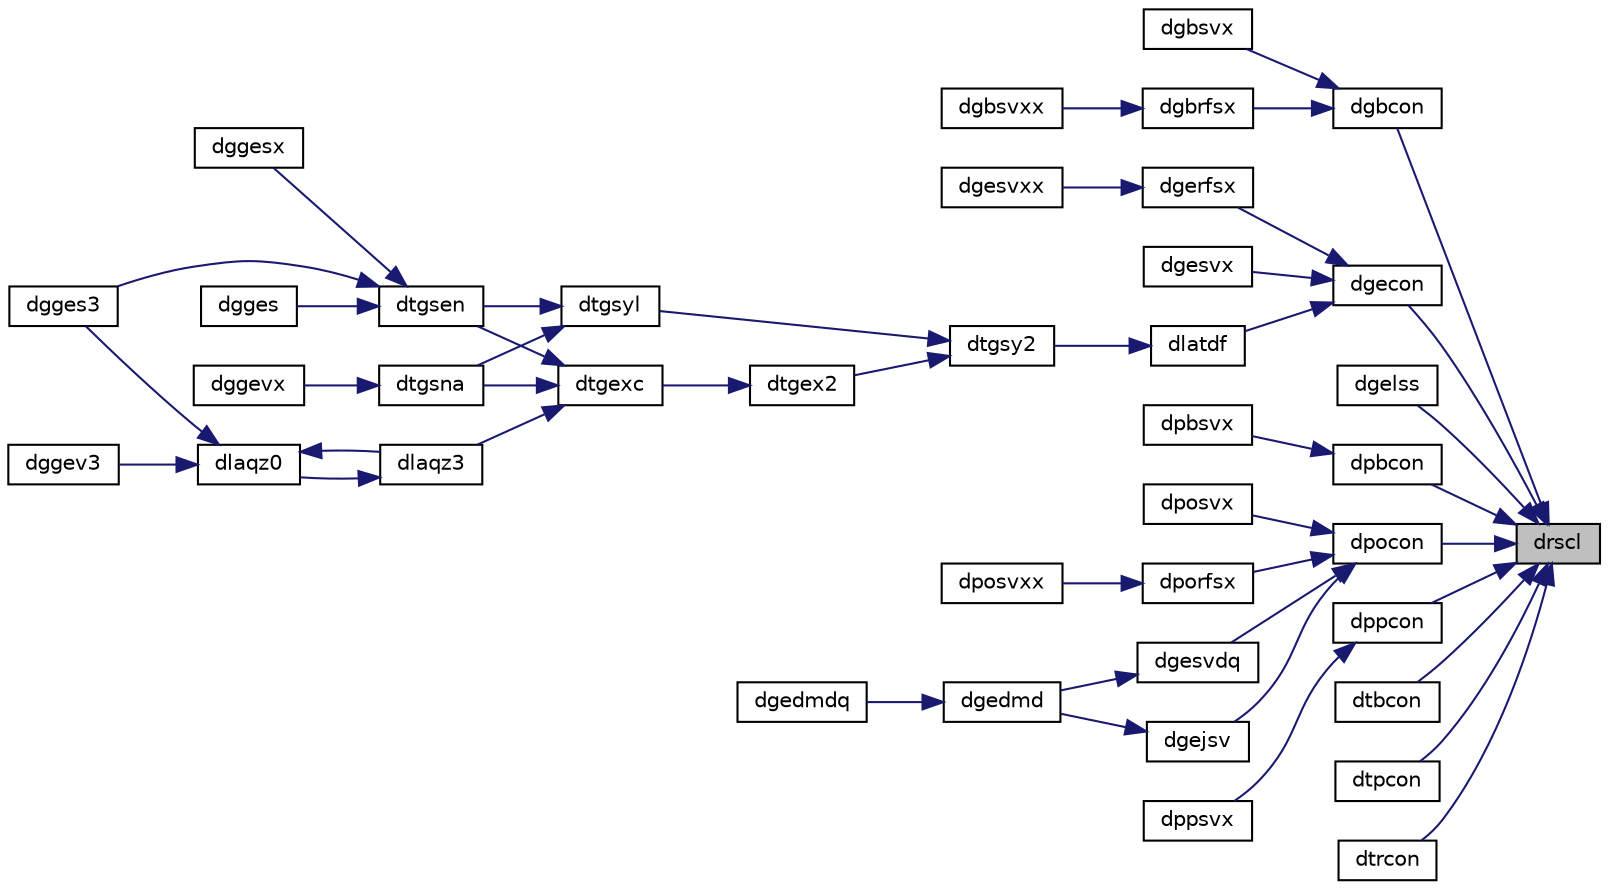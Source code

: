 digraph "drscl"
{
 // LATEX_PDF_SIZE
  edge [fontname="Helvetica",fontsize="10",labelfontname="Helvetica",labelfontsize="10"];
  node [fontname="Helvetica",fontsize="10",shape=record];
  rankdir="RL";
  Node1 [label="drscl",height=0.2,width=0.4,color="black", fillcolor="grey75", style="filled", fontcolor="black",tooltip="DRSCL multiplies a vector by the reciprocal of a real scalar."];
  Node1 -> Node2 [dir="back",color="midnightblue",fontsize="10",style="solid",fontname="Helvetica"];
  Node2 [label="dgbcon",height=0.2,width=0.4,color="black", fillcolor="white", style="filled",URL="$dgbcon_8f.html#ac5177acc7bb06382c90e88f12ed784ff",tooltip="DGBCON"];
  Node2 -> Node3 [dir="back",color="midnightblue",fontsize="10",style="solid",fontname="Helvetica"];
  Node3 [label="dgbrfsx",height=0.2,width=0.4,color="black", fillcolor="white", style="filled",URL="$dgbrfsx_8f.html#ab44677451338eb1a966f510ca0a38d1c",tooltip="DGBRFSX"];
  Node3 -> Node4 [dir="back",color="midnightblue",fontsize="10",style="solid",fontname="Helvetica"];
  Node4 [label="dgbsvxx",height=0.2,width=0.4,color="black", fillcolor="white", style="filled",URL="$dgbsvxx_8f.html#a75860f1c9556e1b735418bb8f9329317",tooltip="DGBSVXX computes the solution to system of linear equations A * X = B for GB matrices"];
  Node2 -> Node5 [dir="back",color="midnightblue",fontsize="10",style="solid",fontname="Helvetica"];
  Node5 [label="dgbsvx",height=0.2,width=0.4,color="black", fillcolor="white", style="filled",URL="$dgbsvx_8f.html#a5635d8f59dd5ccf4ff36868ecdc20a11",tooltip="DGBSVX computes the solution to system of linear equations A * X = B for GB matrices"];
  Node1 -> Node6 [dir="back",color="midnightblue",fontsize="10",style="solid",fontname="Helvetica"];
  Node6 [label="dgecon",height=0.2,width=0.4,color="black", fillcolor="white", style="filled",URL="$dgecon_8f.html#a188b8d30443d14b1a3f7f8331d87ae60",tooltip="DGECON"];
  Node6 -> Node7 [dir="back",color="midnightblue",fontsize="10",style="solid",fontname="Helvetica"];
  Node7 [label="dgerfsx",height=0.2,width=0.4,color="black", fillcolor="white", style="filled",URL="$dgerfsx_8f.html#ae60113eba7a360d9c92cc2b627e0c5d2",tooltip="DGERFSX"];
  Node7 -> Node8 [dir="back",color="midnightblue",fontsize="10",style="solid",fontname="Helvetica"];
  Node8 [label="dgesvxx",height=0.2,width=0.4,color="black", fillcolor="white", style="filled",URL="$dgesvxx_8f.html#a3fed1dc691d07f1e81a049016fe0b67b",tooltip="DGESVXX computes the solution to system of linear equations A * X = B for GE matrices"];
  Node6 -> Node9 [dir="back",color="midnightblue",fontsize="10",style="solid",fontname="Helvetica"];
  Node9 [label="dgesvx",height=0.2,width=0.4,color="black", fillcolor="white", style="filled",URL="$dgesvx_8f.html#a9d90ccf6e340cacd08b7bbbb502ceb21",tooltip="DGESVX computes the solution to system of linear equations A * X = B for GE matrices"];
  Node6 -> Node10 [dir="back",color="midnightblue",fontsize="10",style="solid",fontname="Helvetica"];
  Node10 [label="dlatdf",height=0.2,width=0.4,color="black", fillcolor="white", style="filled",URL="$dlatdf_8f.html#a2744c0a54e6012d58fb4eefb75f48c65",tooltip="DLATDF uses the LU factorization of the n-by-n matrix computed by sgetc2 and computes a contribution ..."];
  Node10 -> Node11 [dir="back",color="midnightblue",fontsize="10",style="solid",fontname="Helvetica"];
  Node11 [label="dtgsy2",height=0.2,width=0.4,color="black", fillcolor="white", style="filled",URL="$dtgsy2_8f.html#aa6de4c854b216a9afb2f6d00eaaa3b45",tooltip="DTGSY2 solves the generalized Sylvester equation (unblocked algorithm)."];
  Node11 -> Node12 [dir="back",color="midnightblue",fontsize="10",style="solid",fontname="Helvetica"];
  Node12 [label="dtgex2",height=0.2,width=0.4,color="black", fillcolor="white", style="filled",URL="$dtgex2_8f.html#aa3c93490c68259c80285d72cb61cbd99",tooltip="DTGEX2 swaps adjacent diagonal blocks in an upper (quasi) triangular matrix pair by an orthogonal equ..."];
  Node12 -> Node13 [dir="back",color="midnightblue",fontsize="10",style="solid",fontname="Helvetica"];
  Node13 [label="dtgexc",height=0.2,width=0.4,color="black", fillcolor="white", style="filled",URL="$dtgexc_8f.html#a2510d68d70194719d570cbcfe24b3e74",tooltip="DTGEXC"];
  Node13 -> Node14 [dir="back",color="midnightblue",fontsize="10",style="solid",fontname="Helvetica"];
  Node14 [label="dlaqz3",height=0.2,width=0.4,color="black", fillcolor="white", style="filled",URL="$dlaqz3_8f.html#a9214b3b765a89d0b3fd6a08b6ec56d0f",tooltip="DLAQZ3"];
  Node14 -> Node15 [dir="back",color="midnightblue",fontsize="10",style="solid",fontname="Helvetica"];
  Node15 [label="dlaqz0",height=0.2,width=0.4,color="black", fillcolor="white", style="filled",URL="$dlaqz0_8f.html#a64ae394c770b6fbb30c1d6d6727d003c",tooltip="DLAQZ0"];
  Node15 -> Node16 [dir="back",color="midnightblue",fontsize="10",style="solid",fontname="Helvetica"];
  Node16 [label="dgges3",height=0.2,width=0.4,color="black", fillcolor="white", style="filled",URL="$dgges3_8f.html#a3903b5dcbc186bcc5b2db0604331dbb6",tooltip="DGGES3 computes the eigenvalues, the Schur form, and, optionally, the matrix of Schur vectors for GE ..."];
  Node15 -> Node17 [dir="back",color="midnightblue",fontsize="10",style="solid",fontname="Helvetica"];
  Node17 [label="dggev3",height=0.2,width=0.4,color="black", fillcolor="white", style="filled",URL="$dggev3_8f.html#a28d81b96083b18aa21c47e2e6ff59e5a",tooltip="DGGEV3 computes the eigenvalues and, optionally, the left and/or right eigenvectors for GE matrices (..."];
  Node15 -> Node14 [dir="back",color="midnightblue",fontsize="10",style="solid",fontname="Helvetica"];
  Node13 -> Node18 [dir="back",color="midnightblue",fontsize="10",style="solid",fontname="Helvetica"];
  Node18 [label="dtgsen",height=0.2,width=0.4,color="black", fillcolor="white", style="filled",URL="$dtgsen_8f.html#aba8441d4f7374bbcf6c093dbec0b517e",tooltip="DTGSEN"];
  Node18 -> Node19 [dir="back",color="midnightblue",fontsize="10",style="solid",fontname="Helvetica"];
  Node19 [label="dgges",height=0.2,width=0.4,color="black", fillcolor="white", style="filled",URL="$dgges_8f.html#a8637d4b822e19d10327ddcb4235dc08e",tooltip="DGGES computes the eigenvalues, the Schur form, and, optionally, the matrix of Schur vectors for GE m..."];
  Node18 -> Node16 [dir="back",color="midnightblue",fontsize="10",style="solid",fontname="Helvetica"];
  Node18 -> Node20 [dir="back",color="midnightblue",fontsize="10",style="solid",fontname="Helvetica"];
  Node20 [label="dggesx",height=0.2,width=0.4,color="black", fillcolor="white", style="filled",URL="$dggesx_8f.html#a923e1df287c0a880641462ce42607936",tooltip="DGGESX computes the eigenvalues, the Schur form, and, optionally, the matrix of Schur vectors for GE ..."];
  Node13 -> Node21 [dir="back",color="midnightblue",fontsize="10",style="solid",fontname="Helvetica"];
  Node21 [label="dtgsna",height=0.2,width=0.4,color="black", fillcolor="white", style="filled",URL="$dtgsna_8f.html#a6c1a813b10f49050475ad50fe9fcaea7",tooltip="DTGSNA"];
  Node21 -> Node22 [dir="back",color="midnightblue",fontsize="10",style="solid",fontname="Helvetica"];
  Node22 [label="dggevx",height=0.2,width=0.4,color="black", fillcolor="white", style="filled",URL="$dggevx_8f.html#a58099bb0f4ebe6a1f6f6078e05a6fb78",tooltip="DGGEVX computes the eigenvalues and, optionally, the left and/or right eigenvectors for GE matrices"];
  Node11 -> Node23 [dir="back",color="midnightblue",fontsize="10",style="solid",fontname="Helvetica"];
  Node23 [label="dtgsyl",height=0.2,width=0.4,color="black", fillcolor="white", style="filled",URL="$dtgsyl_8f.html#aede855599e61042f57f160f1735d1282",tooltip="DTGSYL"];
  Node23 -> Node18 [dir="back",color="midnightblue",fontsize="10",style="solid",fontname="Helvetica"];
  Node23 -> Node21 [dir="back",color="midnightblue",fontsize="10",style="solid",fontname="Helvetica"];
  Node1 -> Node24 [dir="back",color="midnightblue",fontsize="10",style="solid",fontname="Helvetica"];
  Node24 [label="dgelss",height=0.2,width=0.4,color="black", fillcolor="white", style="filled",URL="$dgelss_8f.html#aa6ed601d0622edcecb90de08d7a218ec",tooltip="DGELSS solves overdetermined or underdetermined systems for GE matrices"];
  Node1 -> Node25 [dir="back",color="midnightblue",fontsize="10",style="solid",fontname="Helvetica"];
  Node25 [label="dpbcon",height=0.2,width=0.4,color="black", fillcolor="white", style="filled",URL="$dpbcon_8f.html#a0990b256946941b804ddbac8b8d71f72",tooltip="DPBCON"];
  Node25 -> Node26 [dir="back",color="midnightblue",fontsize="10",style="solid",fontname="Helvetica"];
  Node26 [label="dpbsvx",height=0.2,width=0.4,color="black", fillcolor="white", style="filled",URL="$dpbsvx_8f.html#af0406a1d8cc6fce00fd4b23e5edde101",tooltip="DPBSVX computes the solution to system of linear equations A * X = B for OTHER matrices"];
  Node1 -> Node27 [dir="back",color="midnightblue",fontsize="10",style="solid",fontname="Helvetica"];
  Node27 [label="dpocon",height=0.2,width=0.4,color="black", fillcolor="white", style="filled",URL="$dpocon_8f.html#a42c90b8fcfef1a8f7c87a45e8176d643",tooltip="DPOCON"];
  Node27 -> Node28 [dir="back",color="midnightblue",fontsize="10",style="solid",fontname="Helvetica"];
  Node28 [label="dgejsv",height=0.2,width=0.4,color="black", fillcolor="white", style="filled",URL="$dgejsv_8f.html#a8767bfcf983f8dc6ef2842029ab25599",tooltip="DGEJSV"];
  Node28 -> Node29 [dir="back",color="midnightblue",fontsize="10",style="solid",fontname="Helvetica"];
  Node29 [label="dgedmd",height=0.2,width=0.4,color="black", fillcolor="white", style="filled",URL="$dgedmd_8f90.html#a873ebfba3e94c6200e9f6da79644abb1",tooltip="DGEDMD computes the Dynamic Mode Decomposition (DMD) for a pair of data snapshot matrices."];
  Node29 -> Node30 [dir="back",color="midnightblue",fontsize="10",style="solid",fontname="Helvetica"];
  Node30 [label="dgedmdq",height=0.2,width=0.4,color="black", fillcolor="white", style="filled",URL="$dgedmdq_8f90.html#a6c9d2f77b73a03970b6e05984167644f",tooltip="DGEDMDQ computes the Dynamic Mode Decomposition (DMD) for a pair of data snapshot matrices."];
  Node27 -> Node31 [dir="back",color="midnightblue",fontsize="10",style="solid",fontname="Helvetica"];
  Node31 [label="dgesvdq",height=0.2,width=0.4,color="black", fillcolor="white", style="filled",URL="$dgesvdq_8f.html#a6e6e097bd6ae8191bddcb0bc4ad9b43d",tooltip="DGESVDQ computes the singular value decomposition (SVD) with a QR-Preconditioned QR SVD Method for GE..."];
  Node31 -> Node29 [dir="back",color="midnightblue",fontsize="10",style="solid",fontname="Helvetica"];
  Node27 -> Node32 [dir="back",color="midnightblue",fontsize="10",style="solid",fontname="Helvetica"];
  Node32 [label="dporfsx",height=0.2,width=0.4,color="black", fillcolor="white", style="filled",URL="$dporfsx_8f.html#a4285835f23c2c12a427d63d29251251d",tooltip="DPORFSX"];
  Node32 -> Node33 [dir="back",color="midnightblue",fontsize="10",style="solid",fontname="Helvetica"];
  Node33 [label="dposvxx",height=0.2,width=0.4,color="black", fillcolor="white", style="filled",URL="$dposvxx_8f.html#a423141487077727ec3bc52edd1fccd44",tooltip="DPOSVXX computes the solution to system of linear equations A * X = B for PO matrices"];
  Node27 -> Node34 [dir="back",color="midnightblue",fontsize="10",style="solid",fontname="Helvetica"];
  Node34 [label="dposvx",height=0.2,width=0.4,color="black", fillcolor="white", style="filled",URL="$dposvx_8f.html#ac9c72f254642bcc4d512c24c00e47d33",tooltip="DPOSVX computes the solution to system of linear equations A * X = B for PO matrices"];
  Node1 -> Node35 [dir="back",color="midnightblue",fontsize="10",style="solid",fontname="Helvetica"];
  Node35 [label="dppcon",height=0.2,width=0.4,color="black", fillcolor="white", style="filled",URL="$dppcon_8f.html#a8107a68e3c7d948fe246bf0feae0470b",tooltip="DPPCON"];
  Node35 -> Node36 [dir="back",color="midnightblue",fontsize="10",style="solid",fontname="Helvetica"];
  Node36 [label="dppsvx",height=0.2,width=0.4,color="black", fillcolor="white", style="filled",URL="$dppsvx_8f.html#af53874c0cb1724d22aa2e3ede6b64ac1",tooltip="DPPSVX computes the solution to system of linear equations A * X = B for OTHER matrices"];
  Node1 -> Node37 [dir="back",color="midnightblue",fontsize="10",style="solid",fontname="Helvetica"];
  Node37 [label="dtbcon",height=0.2,width=0.4,color="black", fillcolor="white", style="filled",URL="$dtbcon_8f.html#a8a84bd0bf5fcbe341dd62776615a6e40",tooltip="DTBCON"];
  Node1 -> Node38 [dir="back",color="midnightblue",fontsize="10",style="solid",fontname="Helvetica"];
  Node38 [label="dtpcon",height=0.2,width=0.4,color="black", fillcolor="white", style="filled",URL="$dtpcon_8f.html#ac62af772e7076f5c9a763c6d02f4fc42",tooltip="DTPCON"];
  Node1 -> Node39 [dir="back",color="midnightblue",fontsize="10",style="solid",fontname="Helvetica"];
  Node39 [label="dtrcon",height=0.2,width=0.4,color="black", fillcolor="white", style="filled",URL="$dtrcon_8f.html#aff914510b1673e90752c095f5b9dcedf",tooltip="DTRCON"];
}

